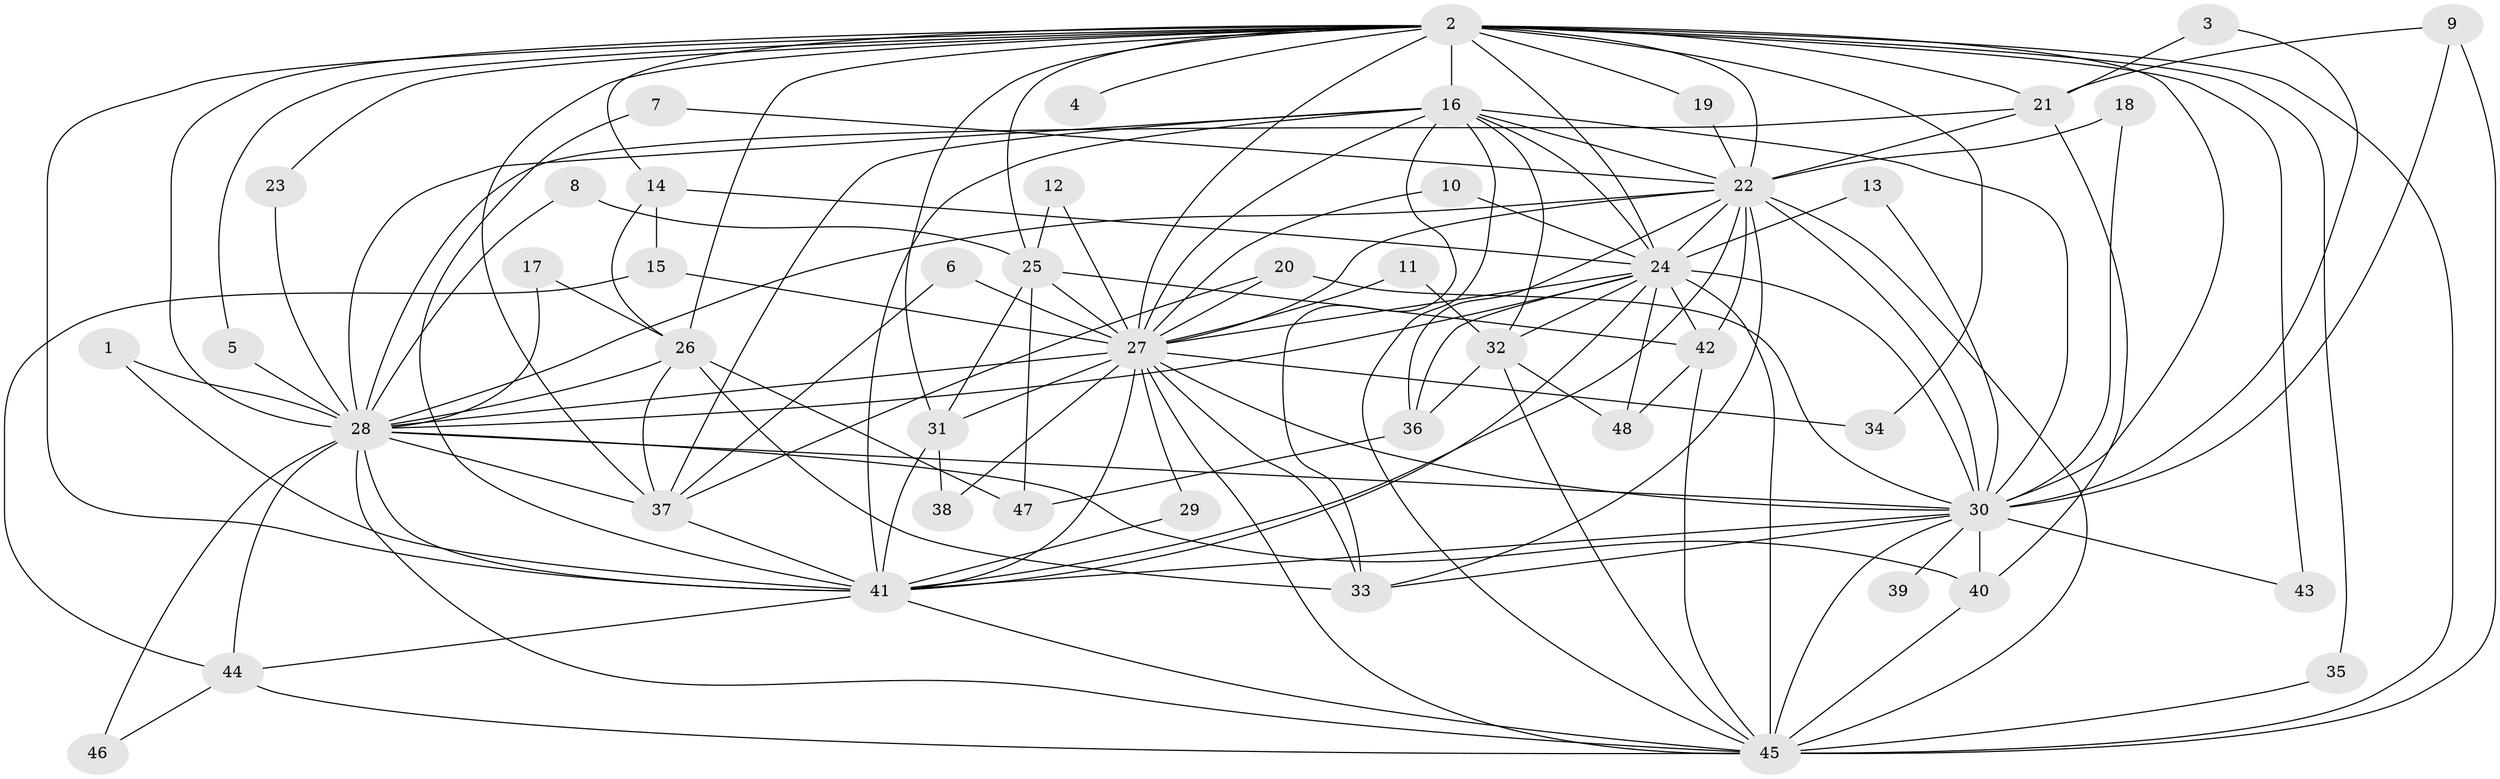 // original degree distribution, {20: 0.020833333333333332, 18: 0.020833333333333332, 26: 0.010416666666666666, 27: 0.010416666666666666, 15: 0.03125, 17: 0.010416666666666666, 2: 0.5416666666666666, 9: 0.010416666666666666, 4: 0.0625, 5: 0.052083333333333336, 6: 0.020833333333333332, 8: 0.010416666666666666, 3: 0.1875, 7: 0.010416666666666666}
// Generated by graph-tools (version 1.1) at 2025/25/03/09/25 03:25:51]
// undirected, 48 vertices, 134 edges
graph export_dot {
graph [start="1"]
  node [color=gray90,style=filled];
  1;
  2;
  3;
  4;
  5;
  6;
  7;
  8;
  9;
  10;
  11;
  12;
  13;
  14;
  15;
  16;
  17;
  18;
  19;
  20;
  21;
  22;
  23;
  24;
  25;
  26;
  27;
  28;
  29;
  30;
  31;
  32;
  33;
  34;
  35;
  36;
  37;
  38;
  39;
  40;
  41;
  42;
  43;
  44;
  45;
  46;
  47;
  48;
  1 -- 28 [weight=1.0];
  1 -- 41 [weight=1.0];
  2 -- 4 [weight=2.0];
  2 -- 5 [weight=1.0];
  2 -- 14 [weight=1.0];
  2 -- 16 [weight=3.0];
  2 -- 19 [weight=1.0];
  2 -- 21 [weight=1.0];
  2 -- 22 [weight=2.0];
  2 -- 23 [weight=1.0];
  2 -- 24 [weight=4.0];
  2 -- 25 [weight=1.0];
  2 -- 26 [weight=2.0];
  2 -- 27 [weight=2.0];
  2 -- 28 [weight=3.0];
  2 -- 30 [weight=3.0];
  2 -- 31 [weight=1.0];
  2 -- 34 [weight=1.0];
  2 -- 35 [weight=1.0];
  2 -- 37 [weight=2.0];
  2 -- 41 [weight=2.0];
  2 -- 43 [weight=1.0];
  2 -- 45 [weight=2.0];
  3 -- 21 [weight=1.0];
  3 -- 30 [weight=1.0];
  5 -- 28 [weight=1.0];
  6 -- 27 [weight=1.0];
  6 -- 37 [weight=1.0];
  7 -- 22 [weight=1.0];
  7 -- 41 [weight=1.0];
  8 -- 25 [weight=1.0];
  8 -- 28 [weight=1.0];
  9 -- 21 [weight=1.0];
  9 -- 30 [weight=1.0];
  9 -- 45 [weight=1.0];
  10 -- 24 [weight=1.0];
  10 -- 27 [weight=1.0];
  11 -- 27 [weight=1.0];
  11 -- 32 [weight=1.0];
  12 -- 25 [weight=1.0];
  12 -- 27 [weight=1.0];
  13 -- 24 [weight=1.0];
  13 -- 30 [weight=1.0];
  14 -- 15 [weight=1.0];
  14 -- 24 [weight=1.0];
  14 -- 26 [weight=1.0];
  15 -- 27 [weight=1.0];
  15 -- 44 [weight=1.0];
  16 -- 22 [weight=2.0];
  16 -- 24 [weight=2.0];
  16 -- 27 [weight=1.0];
  16 -- 28 [weight=1.0];
  16 -- 30 [weight=1.0];
  16 -- 32 [weight=1.0];
  16 -- 33 [weight=1.0];
  16 -- 37 [weight=1.0];
  16 -- 41 [weight=1.0];
  16 -- 45 [weight=1.0];
  17 -- 26 [weight=1.0];
  17 -- 28 [weight=1.0];
  18 -- 22 [weight=1.0];
  18 -- 30 [weight=1.0];
  19 -- 22 [weight=1.0];
  20 -- 27 [weight=1.0];
  20 -- 30 [weight=1.0];
  20 -- 37 [weight=1.0];
  21 -- 22 [weight=1.0];
  21 -- 28 [weight=1.0];
  21 -- 40 [weight=1.0];
  22 -- 24 [weight=1.0];
  22 -- 27 [weight=1.0];
  22 -- 28 [weight=1.0];
  22 -- 30 [weight=2.0];
  22 -- 33 [weight=1.0];
  22 -- 36 [weight=1.0];
  22 -- 41 [weight=1.0];
  22 -- 42 [weight=1.0];
  22 -- 45 [weight=1.0];
  23 -- 28 [weight=1.0];
  24 -- 27 [weight=2.0];
  24 -- 28 [weight=2.0];
  24 -- 30 [weight=1.0];
  24 -- 32 [weight=2.0];
  24 -- 36 [weight=1.0];
  24 -- 41 [weight=1.0];
  24 -- 42 [weight=1.0];
  24 -- 45 [weight=1.0];
  24 -- 48 [weight=1.0];
  25 -- 27 [weight=2.0];
  25 -- 31 [weight=1.0];
  25 -- 42 [weight=1.0];
  25 -- 47 [weight=1.0];
  26 -- 28 [weight=1.0];
  26 -- 33 [weight=1.0];
  26 -- 37 [weight=1.0];
  26 -- 47 [weight=1.0];
  27 -- 28 [weight=1.0];
  27 -- 29 [weight=1.0];
  27 -- 30 [weight=1.0];
  27 -- 31 [weight=1.0];
  27 -- 33 [weight=1.0];
  27 -- 34 [weight=1.0];
  27 -- 38 [weight=1.0];
  27 -- 41 [weight=3.0];
  27 -- 45 [weight=1.0];
  28 -- 30 [weight=1.0];
  28 -- 37 [weight=1.0];
  28 -- 40 [weight=1.0];
  28 -- 41 [weight=1.0];
  28 -- 44 [weight=2.0];
  28 -- 45 [weight=1.0];
  28 -- 46 [weight=1.0];
  29 -- 41 [weight=1.0];
  30 -- 33 [weight=1.0];
  30 -- 39 [weight=1.0];
  30 -- 40 [weight=1.0];
  30 -- 41 [weight=1.0];
  30 -- 43 [weight=1.0];
  30 -- 45 [weight=1.0];
  31 -- 38 [weight=1.0];
  31 -- 41 [weight=2.0];
  32 -- 36 [weight=1.0];
  32 -- 45 [weight=1.0];
  32 -- 48 [weight=1.0];
  35 -- 45 [weight=1.0];
  36 -- 47 [weight=2.0];
  37 -- 41 [weight=1.0];
  40 -- 45 [weight=1.0];
  41 -- 44 [weight=1.0];
  41 -- 45 [weight=1.0];
  42 -- 45 [weight=1.0];
  42 -- 48 [weight=1.0];
  44 -- 45 [weight=1.0];
  44 -- 46 [weight=1.0];
}
